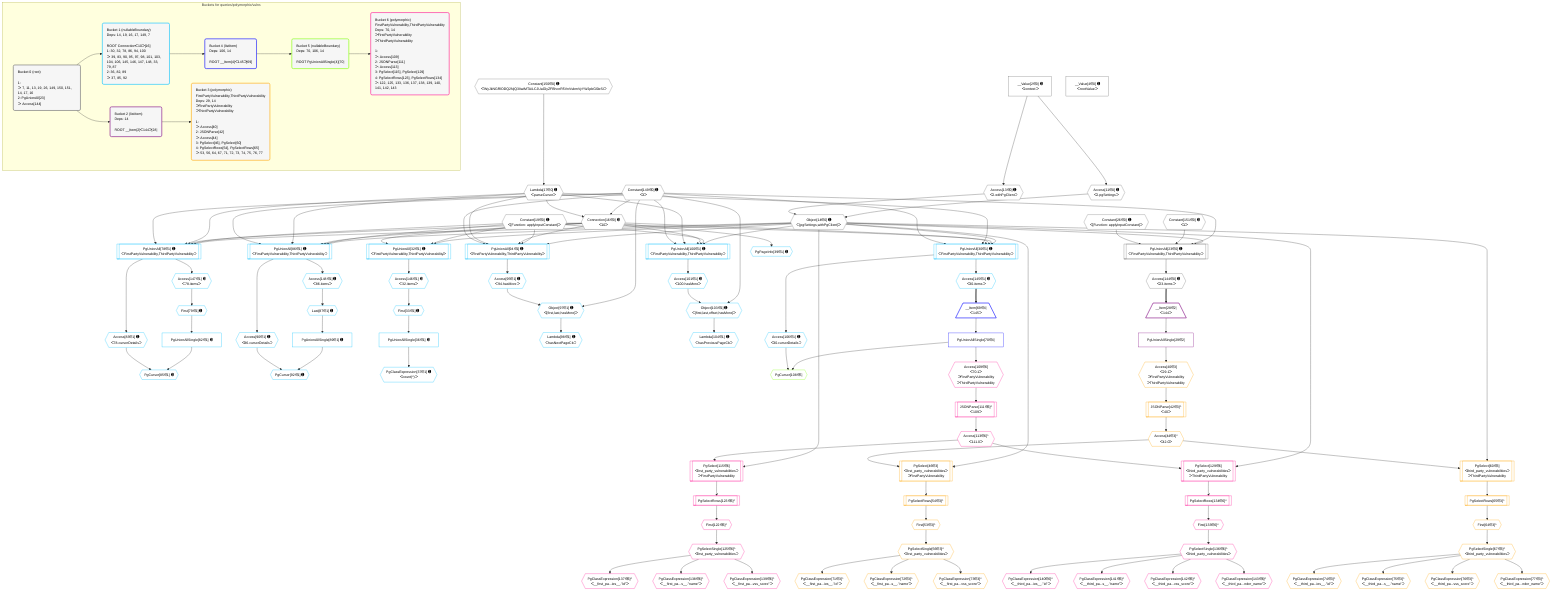 %%{init: {'themeVariables': { 'fontSize': '12px'}}}%%
graph TD
    classDef path fill:#eee,stroke:#000,color:#000
    classDef plan fill:#fff,stroke-width:1px,color:#000
    classDef itemplan fill:#fff,stroke-width:2px,color:#000
    classDef unbatchedplan fill:#dff,stroke-width:1px,color:#000
    classDef sideeffectplan fill:#fcc,stroke-width:2px,color:#000
    classDef bucket fill:#f6f6f6,color:#000,stroke-width:2px,text-align:left

    subgraph "Buckets for queries/polymorphic/vulns"
    Bucket0("Bucket 0 (root)<br /><br />1: <br />ᐳ: 7, 11, 13, 19, 26, 149, 150, 151, 14, 17, 16<br />2: PgUnionAll[23]<br />ᐳ: Access[144]"):::bucket
    Bucket1("Bucket 1 (nullableBoundary)<br />Deps: 14, 19, 16, 17, 149, 7<br /><br />ROOT Connectionᐸ10ᐳ[16]<br />1: 30, 32, 78, 86, 94, 100<br />ᐳ: 39, 83, 90, 95, 97, 98, 101, 103, 104, 106, 145, 146, 147, 148, 33, 79, 87<br />2: 36, 82, 89<br />ᐳ: 37, 85, 92"):::bucket
    Bucket2("Bucket 2 (listItem)<br />Deps: 14<br /><br />ROOT __Item{2}ᐸ144ᐳ[28]"):::bucket
    Bucket3("Bucket 3 (polymorphic)<br />FirstPartyVulnerability,ThirdPartyVulnerability<br />Deps: 29, 14<br />ᐳFirstPartyVulnerability<br />ᐳThirdPartyVulnerability<br /><br />1: <br />ᐳ: Access[40]<br />2: JSONParse[42]<br />ᐳ: Access[44]<br />3: PgSelect[46], PgSelect[60]<br />4: PgSelectRows[54], PgSelectRows[65]<br />ᐳ: 53, 56, 64, 67, 71, 72, 73, 74, 75, 76, 77"):::bucket
    Bucket4("Bucket 4 (listItem)<br />Deps: 106, 14<br /><br />ROOT __Item{4}ᐸ145ᐳ[69]"):::bucket
    Bucket5("Bucket 5 (nullableBoundary)<br />Deps: 70, 106, 14<br /><br />ROOT PgUnionAllSingle{4}[70]"):::bucket
    Bucket6("Bucket 6 (polymorphic)<br />FirstPartyVulnerability,ThirdPartyVulnerability<br />Deps: 70, 14<br />ᐳFirstPartyVulnerability<br />ᐳThirdPartyVulnerability<br /><br />1: <br />ᐳ: Access[109]<br />2: JSONParse[111]<br />ᐳ: Access[113]<br />3: PgSelect[115], PgSelect[129]<br />4: PgSelectRows[123], PgSelectRows[134]<br />ᐳ: 122, 125, 133, 136, 137, 138, 139, 140, 141, 142, 143"):::bucket
    end
    Bucket0 --> Bucket1 & Bucket2
    Bucket1 --> Bucket4
    Bucket2 --> Bucket3
    Bucket4 --> Bucket5
    Bucket5 --> Bucket6

    %% plan dependencies
    PgUnionAll23[["PgUnionAll[23∈0] ➊<br />ᐸFirstPartyVulnerability,ThirdPartyVulnerabilityᐳ"]]:::plan
    Object14{{"Object[14∈0] ➊<br />ᐸ{pgSettings,withPgClient}ᐳ"}}:::plan
    Constant149{{"Constant[149∈0] ➊<br />ᐸ3ᐳ"}}:::plan
    Constant151{{"Constant[151∈0] ➊<br />ᐸ1ᐳ"}}:::plan
    Constant26{{"Constant[26∈0] ➊<br />ᐸ[Function: applyInputConstant]ᐳ"}}:::plan
    Object14 & Constant149 & Constant151 & Constant26 --> PgUnionAll23
    Access11{{"Access[11∈0] ➊<br />ᐸ2.pgSettingsᐳ"}}:::plan
    Access13{{"Access[13∈0] ➊<br />ᐸ2.withPgClientᐳ"}}:::plan
    Access11 & Access13 --> Object14
    Connection16{{"Connection[16∈0] ➊<br />ᐸ10ᐳ"}}:::plan
    Lambda17{{"Lambda[17∈0] ➊<br />ᐸparseCursorᐳ"}}:::plan
    Constant149 & Lambda17 --> Connection16
    __Value2["__Value[2∈0] ➊<br />ᐸcontextᐳ"]:::plan
    __Value2 --> Access11
    __Value2 --> Access13
    Constant150{{"Constant[150∈0] ➊<br />ᐸ'WyJkNGRlODQ2NjQ3IiwiMTAiLCJUaGlyZFBhcnR5VnVsbmVyYWJpbGl0eSIᐳ"}}:::plan
    Constant150 --> Lambda17
    Access144{{"Access[144∈0] ➊<br />ᐸ23.itemsᐳ"}}:::plan
    PgUnionAll23 --> Access144
    __Value4["__Value[4∈0] ➊<br />ᐸrootValueᐳ"]:::plan
    Constant19{{"Constant[19∈0] ➊<br />ᐸ[Function: applyInputConstant]ᐳ"}}:::plan
    PgUnionAll30[["PgUnionAll[30∈1] ➊<br />ᐸFirstPartyVulnerability,ThirdPartyVulnerabilityᐳ"]]:::plan
    Object14 & Constant19 & Connection16 & Lambda17 & Constant149 --> PgUnionAll30
    PgUnionAll78[["PgUnionAll[78∈1] ➊<br />ᐸFirstPartyVulnerability,ThirdPartyVulnerabilityᐳ"]]:::plan
    Object14 & Constant19 & Connection16 & Lambda17 & Constant149 --> PgUnionAll78
    PgUnionAll86[["PgUnionAll[86∈1] ➊<br />ᐸFirstPartyVulnerability,ThirdPartyVulnerabilityᐳ"]]:::plan
    Object14 & Constant19 & Connection16 & Lambda17 & Constant149 --> PgUnionAll86
    PgUnionAll94[["PgUnionAll[94∈1] ➊<br />ᐸFirstPartyVulnerability,ThirdPartyVulnerabilityᐳ"]]:::plan
    Object14 & Constant19 & Connection16 & Lambda17 & Constant149 --> PgUnionAll94
    PgUnionAll100[["PgUnionAll[100∈1] ➊<br />ᐸFirstPartyVulnerability,ThirdPartyVulnerabilityᐳ"]]:::plan
    Object14 & Constant19 & Connection16 & Lambda17 & Constant149 --> PgUnionAll100
    Object103{{"Object[103∈1] ➊<br />ᐸ{first,last,offset,hasMore}ᐳ"}}:::plan
    Access101{{"Access[101∈1] ➊<br />ᐸ100.hasMoreᐳ"}}:::plan
    Constant149 & Access101 --> Object103
    PgUnionAll32[["PgUnionAll[32∈1] ➊<br />ᐸFirstPartyVulnerability,ThirdPartyVulnerabilityᐳ"]]:::plan
    Object14 & Constant19 & Connection16 --> PgUnionAll32
    Object97{{"Object[97∈1] ➊<br />ᐸ{first,last,hasMore}ᐳ"}}:::plan
    Access95{{"Access[95∈1] ➊<br />ᐸ94.hasMoreᐳ"}}:::plan
    Constant149 & Access95 --> Object97
    PgCursor85{{"PgCursor[85∈1] ➊"}}:::plan
    PgUnionAllSingle82["PgUnionAllSingle[82∈1] ➊"]:::plan
    Access83{{"Access[83∈1] ➊<br />ᐸ78.cursorDetailsᐳ"}}:::plan
    PgUnionAllSingle82 & Access83 --> PgCursor85
    PgCursor92{{"PgCursor[92∈1] ➊"}}:::plan
    PgUnionAllSingle89["PgUnionAllSingle[89∈1] ➊"]:::plan
    Access90{{"Access[90∈1] ➊<br />ᐸ86.cursorDetailsᐳ"}}:::plan
    PgUnionAllSingle89 & Access90 --> PgCursor92
    First33{{"First[33∈1] ➊"}}:::plan
    Access146{{"Access[146∈1] ➊<br />ᐸ32.itemsᐳ"}}:::plan
    Access146 --> First33
    PgUnionAllSingle36["PgUnionAllSingle[36∈1] ➊"]:::plan
    First33 --> PgUnionAllSingle36
    PgClassExpression37{{"PgClassExpression[37∈1] ➊<br />ᐸcount(*)ᐳ"}}:::plan
    PgUnionAllSingle36 --> PgClassExpression37
    PgPageInfo39{{"PgPageInfo[39∈1] ➊"}}:::plan
    Connection16 --> PgPageInfo39
    First79{{"First[79∈1] ➊"}}:::plan
    Access147{{"Access[147∈1] ➊<br />ᐸ78.itemsᐳ"}}:::plan
    Access147 --> First79
    First79 --> PgUnionAllSingle82
    PgUnionAll78 --> Access83
    Last87{{"Last[87∈1] ➊"}}:::plan
    Access148{{"Access[148∈1] ➊<br />ᐸ86.itemsᐳ"}}:::plan
    Access148 --> Last87
    Last87 --> PgUnionAllSingle89
    PgUnionAll86 --> Access90
    PgUnionAll94 --> Access95
    Lambda98{{"Lambda[98∈1] ➊<br />ᐸhasNextPageCbᐳ"}}:::plan
    Object97 --> Lambda98
    PgUnionAll100 --> Access101
    Lambda104{{"Lambda[104∈1] ➊<br />ᐸhasPreviousPageCbᐳ"}}:::plan
    Object103 --> Lambda104
    Access106{{"Access[106∈1] ➊<br />ᐸ30.cursorDetailsᐳ"}}:::plan
    PgUnionAll30 --> Access106
    Access145{{"Access[145∈1] ➊<br />ᐸ30.itemsᐳ"}}:::plan
    PgUnionAll30 --> Access145
    PgUnionAll32 --> Access146
    PgUnionAll78 --> Access147
    PgUnionAll86 --> Access148
    __Item69[/"__Item[69∈4]<br />ᐸ145ᐳ"\]:::itemplan
    Access145 ==> __Item69
    PgUnionAllSingle70["PgUnionAllSingle[70∈4]"]:::plan
    __Item69 --> PgUnionAllSingle70
    PgCursor108{{"PgCursor[108∈5]"}}:::plan
    PgUnionAllSingle70 & Access106 --> PgCursor108
    PgSelect115[["PgSelect[115∈6]<br />ᐸfirst_party_vulnerabilitiesᐳ<br />ᐳFirstPartyVulnerability"]]:::plan
    Access113{{"Access[113∈6]^<br />ᐸ111.0ᐳ"}}:::plan
    Object14 & Access113 --> PgSelect115
    PgSelect129[["PgSelect[129∈6]<br />ᐸthird_party_vulnerabilitiesᐳ<br />ᐳThirdPartyVulnerability"]]:::plan
    Object14 & Access113 --> PgSelect129
    Access109{{"Access[109∈6]<br />ᐸ70.1ᐳ<br />ᐳFirstPartyVulnerability<br />ᐳThirdPartyVulnerability"}}:::plan
    PgUnionAllSingle70 --> Access109
    JSONParse111[["JSONParse[111∈6]^<br />ᐸ109ᐳ"]]:::plan
    Access109 --> JSONParse111
    JSONParse111 --> Access113
    First122{{"First[122∈6]^"}}:::plan
    PgSelectRows123[["PgSelectRows[123∈6]^"]]:::plan
    PgSelectRows123 --> First122
    PgSelect115 --> PgSelectRows123
    PgSelectSingle125{{"PgSelectSingle[125∈6]^<br />ᐸfirst_party_vulnerabilitiesᐳ"}}:::plan
    First122 --> PgSelectSingle125
    First133{{"First[133∈6]^"}}:::plan
    PgSelectRows134[["PgSelectRows[134∈6]^"]]:::plan
    PgSelectRows134 --> First133
    PgSelect129 --> PgSelectRows134
    PgSelectSingle136{{"PgSelectSingle[136∈6]^<br />ᐸthird_party_vulnerabilitiesᐳ"}}:::plan
    First133 --> PgSelectSingle136
    PgClassExpression137{{"PgClassExpression[137∈6]^<br />ᐸ__first_pa...ies__.”id”ᐳ"}}:::plan
    PgSelectSingle125 --> PgClassExpression137
    PgClassExpression138{{"PgClassExpression[138∈6]^<br />ᐸ__first_pa...s__.”name”ᐳ"}}:::plan
    PgSelectSingle125 --> PgClassExpression138
    PgClassExpression139{{"PgClassExpression[139∈6]^<br />ᐸ__first_pa...vss_score”ᐳ"}}:::plan
    PgSelectSingle125 --> PgClassExpression139
    PgClassExpression140{{"PgClassExpression[140∈6]^<br />ᐸ__third_pa...ies__.”id”ᐳ"}}:::plan
    PgSelectSingle136 --> PgClassExpression140
    PgClassExpression141{{"PgClassExpression[141∈6]^<br />ᐸ__third_pa...s__.”name”ᐳ"}}:::plan
    PgSelectSingle136 --> PgClassExpression141
    PgClassExpression142{{"PgClassExpression[142∈6]^<br />ᐸ__third_pa...vss_score”ᐳ"}}:::plan
    PgSelectSingle136 --> PgClassExpression142
    PgClassExpression143{{"PgClassExpression[143∈6]^<br />ᐸ__third_pa...ndor_name”ᐳ"}}:::plan
    PgSelectSingle136 --> PgClassExpression143
    __Item28[/"__Item[28∈2]<br />ᐸ144ᐳ"\]:::itemplan
    Access144 ==> __Item28
    PgUnionAllSingle29["PgUnionAllSingle[29∈2]"]:::plan
    __Item28 --> PgUnionAllSingle29
    PgSelect46[["PgSelect[46∈3]<br />ᐸfirst_party_vulnerabilitiesᐳ<br />ᐳFirstPartyVulnerability"]]:::plan
    Access44{{"Access[44∈3]^<br />ᐸ42.0ᐳ"}}:::plan
    Object14 & Access44 --> PgSelect46
    PgSelect60[["PgSelect[60∈3]<br />ᐸthird_party_vulnerabilitiesᐳ<br />ᐳThirdPartyVulnerability"]]:::plan
    Object14 & Access44 --> PgSelect60
    Access40{{"Access[40∈3]<br />ᐸ29.1ᐳ<br />ᐳFirstPartyVulnerability<br />ᐳThirdPartyVulnerability"}}:::plan
    PgUnionAllSingle29 --> Access40
    JSONParse42[["JSONParse[42∈3]^<br />ᐸ40ᐳ"]]:::plan
    Access40 --> JSONParse42
    JSONParse42 --> Access44
    First53{{"First[53∈3]^"}}:::plan
    PgSelectRows54[["PgSelectRows[54∈3]^"]]:::plan
    PgSelectRows54 --> First53
    PgSelect46 --> PgSelectRows54
    PgSelectSingle56{{"PgSelectSingle[56∈3]^<br />ᐸfirst_party_vulnerabilitiesᐳ"}}:::plan
    First53 --> PgSelectSingle56
    First64{{"First[64∈3]^"}}:::plan
    PgSelectRows65[["PgSelectRows[65∈3]^"]]:::plan
    PgSelectRows65 --> First64
    PgSelect60 --> PgSelectRows65
    PgSelectSingle67{{"PgSelectSingle[67∈3]^<br />ᐸthird_party_vulnerabilitiesᐳ"}}:::plan
    First64 --> PgSelectSingle67
    PgClassExpression71{{"PgClassExpression[71∈3]^<br />ᐸ__first_pa...ies__.”id”ᐳ"}}:::plan
    PgSelectSingle56 --> PgClassExpression71
    PgClassExpression72{{"PgClassExpression[72∈3]^<br />ᐸ__first_pa...s__.”name”ᐳ"}}:::plan
    PgSelectSingle56 --> PgClassExpression72
    PgClassExpression73{{"PgClassExpression[73∈3]^<br />ᐸ__first_pa...vss_score”ᐳ"}}:::plan
    PgSelectSingle56 --> PgClassExpression73
    PgClassExpression74{{"PgClassExpression[74∈3]^<br />ᐸ__third_pa...ies__.”id”ᐳ"}}:::plan
    PgSelectSingle67 --> PgClassExpression74
    PgClassExpression75{{"PgClassExpression[75∈3]^<br />ᐸ__third_pa...s__.”name”ᐳ"}}:::plan
    PgSelectSingle67 --> PgClassExpression75
    PgClassExpression76{{"PgClassExpression[76∈3]^<br />ᐸ__third_pa...vss_score”ᐳ"}}:::plan
    PgSelectSingle67 --> PgClassExpression76
    PgClassExpression77{{"PgClassExpression[77∈3]^<br />ᐸ__third_pa...ndor_name”ᐳ"}}:::plan
    PgSelectSingle67 --> PgClassExpression77

    %% define steps
    classDef bucket0 stroke:#696969
    class Bucket0,__Value2,__Value4,Access11,Access13,Object14,Connection16,Lambda17,Constant19,PgUnionAll23,Constant26,Access144,Constant149,Constant150,Constant151 bucket0
    classDef bucket1 stroke:#00bfff
    class Bucket1,PgUnionAll30,PgUnionAll32,First33,PgUnionAllSingle36,PgClassExpression37,PgPageInfo39,PgUnionAll78,First79,PgUnionAllSingle82,Access83,PgCursor85,PgUnionAll86,Last87,PgUnionAllSingle89,Access90,PgCursor92,PgUnionAll94,Access95,Object97,Lambda98,PgUnionAll100,Access101,Object103,Lambda104,Access106,Access145,Access146,Access147,Access148 bucket1
    classDef bucket2 stroke:#7f007f
    class Bucket2,__Item28,PgUnionAllSingle29 bucket2
    classDef bucket3 stroke:#ffa500
    class Bucket3,Access40,JSONParse42,Access44,PgSelect46,First53,PgSelectRows54,PgSelectSingle56,PgSelect60,First64,PgSelectRows65,PgSelectSingle67,PgClassExpression71,PgClassExpression72,PgClassExpression73,PgClassExpression74,PgClassExpression75,PgClassExpression76,PgClassExpression77 bucket3
    classDef bucket4 stroke:#0000ff
    class Bucket4,__Item69,PgUnionAllSingle70 bucket4
    classDef bucket5 stroke:#7fff00
    class Bucket5,PgCursor108 bucket5
    classDef bucket6 stroke:#ff1493
    class Bucket6,Access109,JSONParse111,Access113,PgSelect115,First122,PgSelectRows123,PgSelectSingle125,PgSelect129,First133,PgSelectRows134,PgSelectSingle136,PgClassExpression137,PgClassExpression138,PgClassExpression139,PgClassExpression140,PgClassExpression141,PgClassExpression142,PgClassExpression143 bucket6